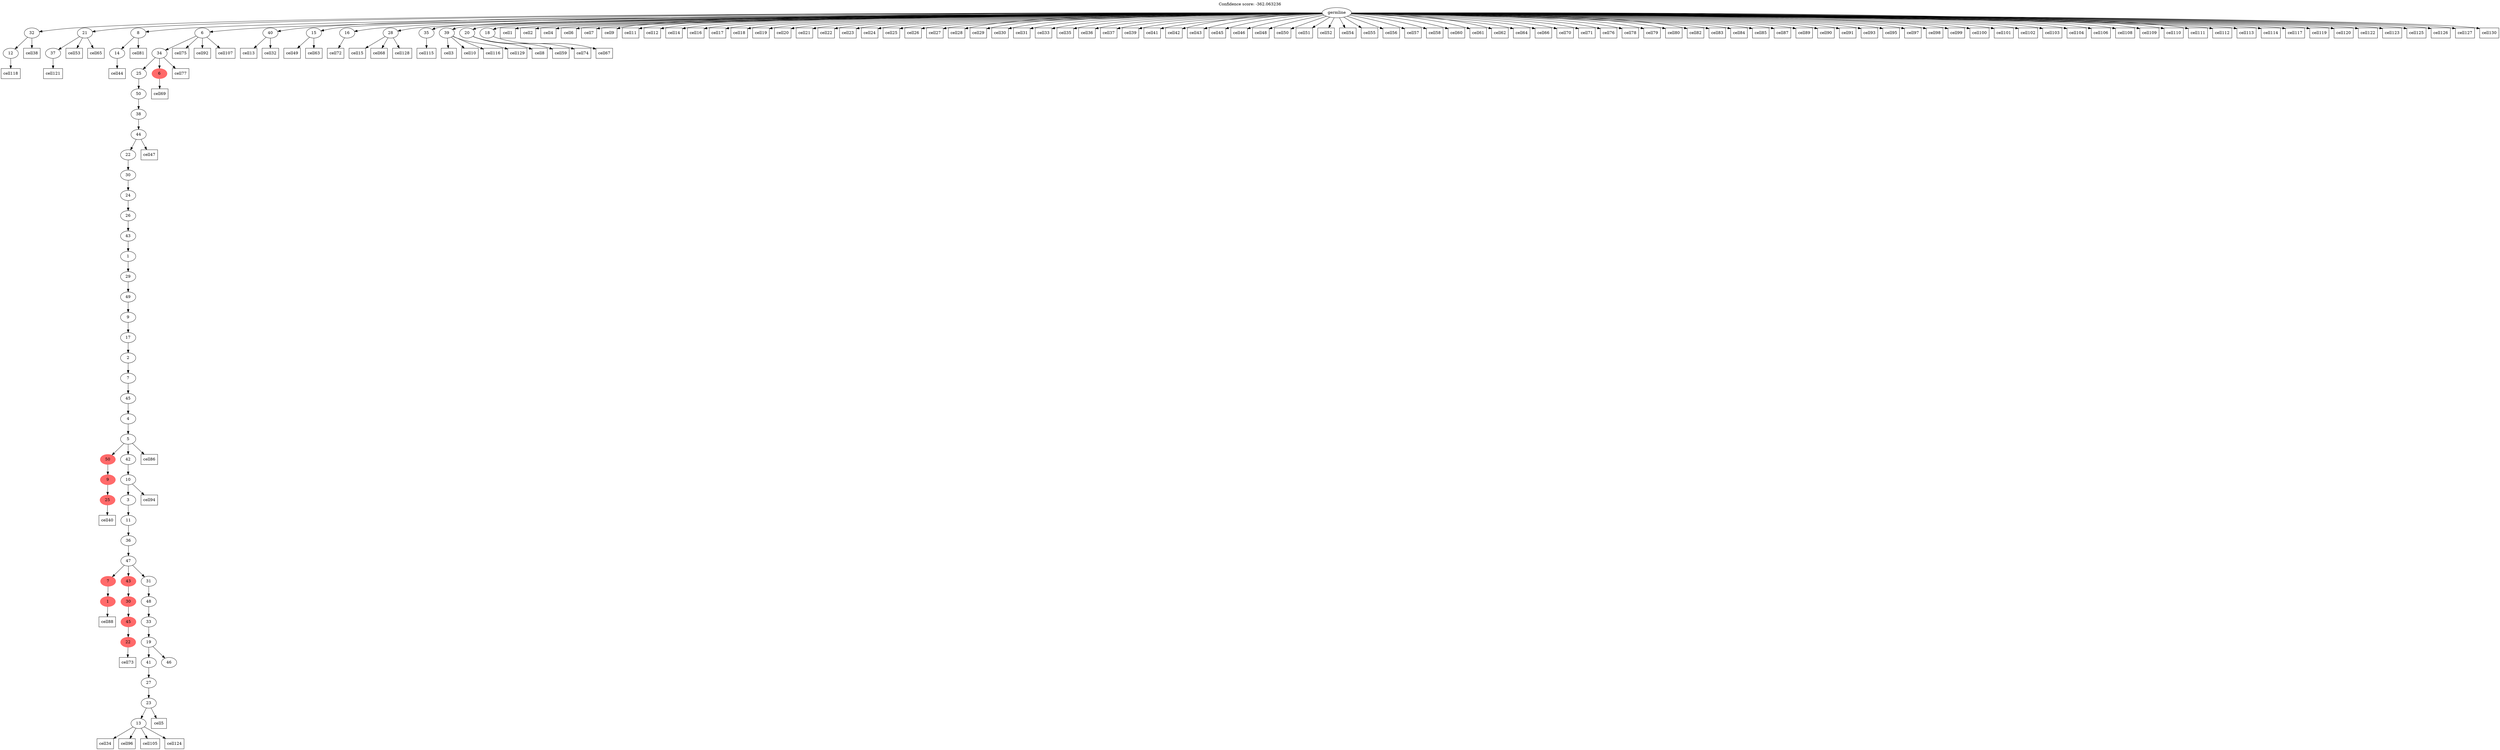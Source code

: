 digraph g {
	"56" -> "57";
	"57" [label="12"];
	"54" -> "55";
	"55" [label="37"];
	"50" -> "51";
	"51" [label="14"];
	"47" -> "48";
	"48" [color=indianred1, style=filled, label="25"];
	"46" -> "47";
	"47" [color=indianred1, style=filled, label="9"];
	"44" -> "45";
	"45" [color=indianred1, style=filled, label="1"];
	"42" -> "43";
	"43" [color=indianred1, style=filled, label="22"];
	"41" -> "42";
	"42" [color=indianred1, style=filled, label="45"];
	"40" -> "41";
	"41" [color=indianred1, style=filled, label="30"];
	"37" -> "38";
	"38" [label="13"];
	"36" -> "37";
	"37" [label="23"];
	"35" -> "36";
	"36" [label="27"];
	"34" -> "35";
	"35" [label="41"];
	"34" -> "39";
	"39" [label="46"];
	"33" -> "34";
	"34" [label="19"];
	"32" -> "33";
	"33" [label="33"];
	"31" -> "32";
	"32" [label="48"];
	"30" -> "31";
	"31" [label="31"];
	"30" -> "40";
	"40" [color=indianred1, style=filled, label="43"];
	"30" -> "44";
	"44" [color=indianred1, style=filled, label="7"];
	"29" -> "30";
	"30" [label="47"];
	"28" -> "29";
	"29" [label="36"];
	"27" -> "28";
	"28" [label="11"];
	"26" -> "27";
	"27" [label="3"];
	"25" -> "26";
	"26" [label="10"];
	"24" -> "25";
	"25" [label="42"];
	"24" -> "46";
	"46" [color=indianred1, style=filled, label="50"];
	"23" -> "24";
	"24" [label="5"];
	"22" -> "23";
	"23" [label="4"];
	"21" -> "22";
	"22" [label="45"];
	"20" -> "21";
	"21" [label="7"];
	"19" -> "20";
	"20" [label="2"];
	"18" -> "19";
	"19" [label="17"];
	"17" -> "18";
	"18" [label="9"];
	"16" -> "17";
	"17" [label="49"];
	"15" -> "16";
	"16" [label="29"];
	"14" -> "15";
	"15" [label="1"];
	"13" -> "14";
	"14" [label="43"];
	"12" -> "13";
	"13" [label="26"];
	"11" -> "12";
	"12" [label="24"];
	"10" -> "11";
	"11" [label="30"];
	"9" -> "10";
	"10" [label="22"];
	"8" -> "9";
	"9" [label="44"];
	"7" -> "8";
	"8" [label="38"];
	"6" -> "7";
	"7" [label="50"];
	"5" -> "6";
	"6" [label="25"];
	"5" -> "49";
	"49" [color=indianred1, style=filled, label="6"];
	"4" -> "5";
	"5" [label="34"];
	"0" -> "1";
	"1" [label="40"];
	"0" -> "2";
	"2" [label="15"];
	"0" -> "3";
	"3" [label="16"];
	"0" -> "4";
	"4" [label="6"];
	"0" -> "50";
	"50" [label="8"];
	"0" -> "52";
	"52" [label="28"];
	"0" -> "53";
	"53" [label="35"];
	"0" -> "54";
	"54" [label="21"];
	"0" -> "56";
	"56" [label="32"];
	"0" -> "58";
	"58" [label="39"];
	"0" -> "59";
	"59" [label="20"];
	"0" -> "60";
	"60" [label="18"];
	"0" [label="germline"];
	"0" -> "cell1";
	"cell1" [shape=box];
	"0" -> "cell2";
	"cell2" [shape=box];
	"58" -> "cell3";
	"cell3" [shape=box];
	"0" -> "cell4";
	"cell4" [shape=box];
	"37" -> "cell5";
	"cell5" [shape=box];
	"0" -> "cell6";
	"cell6" [shape=box];
	"0" -> "cell7";
	"cell7" [shape=box];
	"59" -> "cell8";
	"cell8" [shape=box];
	"0" -> "cell9";
	"cell9" [shape=box];
	"58" -> "cell10";
	"cell10" [shape=box];
	"0" -> "cell11";
	"cell11" [shape=box];
	"0" -> "cell12";
	"cell12" [shape=box];
	"1" -> "cell13";
	"cell13" [shape=box];
	"0" -> "cell14";
	"cell14" [shape=box];
	"52" -> "cell15";
	"cell15" [shape=box];
	"0" -> "cell16";
	"cell16" [shape=box];
	"0" -> "cell17";
	"cell17" [shape=box];
	"0" -> "cell18";
	"cell18" [shape=box];
	"0" -> "cell19";
	"cell19" [shape=box];
	"0" -> "cell20";
	"cell20" [shape=box];
	"0" -> "cell21";
	"cell21" [shape=box];
	"0" -> "cell22";
	"cell22" [shape=box];
	"0" -> "cell23";
	"cell23" [shape=box];
	"0" -> "cell24";
	"cell24" [shape=box];
	"0" -> "cell25";
	"cell25" [shape=box];
	"0" -> "cell26";
	"cell26" [shape=box];
	"0" -> "cell27";
	"cell27" [shape=box];
	"0" -> "cell28";
	"cell28" [shape=box];
	"0" -> "cell29";
	"cell29" [shape=box];
	"0" -> "cell30";
	"cell30" [shape=box];
	"0" -> "cell31";
	"cell31" [shape=box];
	"1" -> "cell32";
	"cell32" [shape=box];
	"0" -> "cell33";
	"cell33" [shape=box];
	"38" -> "cell34";
	"cell34" [shape=box];
	"0" -> "cell35";
	"cell35" [shape=box];
	"0" -> "cell36";
	"cell36" [shape=box];
	"0" -> "cell37";
	"cell37" [shape=box];
	"56" -> "cell38";
	"cell38" [shape=box];
	"0" -> "cell39";
	"cell39" [shape=box];
	"48" -> "cell40";
	"cell40" [shape=box];
	"0" -> "cell41";
	"cell41" [shape=box];
	"0" -> "cell42";
	"cell42" [shape=box];
	"0" -> "cell43";
	"cell43" [shape=box];
	"51" -> "cell44";
	"cell44" [shape=box];
	"0" -> "cell45";
	"cell45" [shape=box];
	"0" -> "cell46";
	"cell46" [shape=box];
	"9" -> "cell47";
	"cell47" [shape=box];
	"0" -> "cell48";
	"cell48" [shape=box];
	"2" -> "cell49";
	"cell49" [shape=box];
	"0" -> "cell50";
	"cell50" [shape=box];
	"0" -> "cell51";
	"cell51" [shape=box];
	"0" -> "cell52";
	"cell52" [shape=box];
	"54" -> "cell53";
	"cell53" [shape=box];
	"0" -> "cell54";
	"cell54" [shape=box];
	"0" -> "cell55";
	"cell55" [shape=box];
	"0" -> "cell56";
	"cell56" [shape=box];
	"0" -> "cell57";
	"cell57" [shape=box];
	"0" -> "cell58";
	"cell58" [shape=box];
	"59" -> "cell59";
	"cell59" [shape=box];
	"0" -> "cell60";
	"cell60" [shape=box];
	"0" -> "cell61";
	"cell61" [shape=box];
	"0" -> "cell62";
	"cell62" [shape=box];
	"2" -> "cell63";
	"cell63" [shape=box];
	"0" -> "cell64";
	"cell64" [shape=box];
	"54" -> "cell65";
	"cell65" [shape=box];
	"0" -> "cell66";
	"cell66" [shape=box];
	"60" -> "cell67";
	"cell67" [shape=box];
	"52" -> "cell68";
	"cell68" [shape=box];
	"49" -> "cell69";
	"cell69" [shape=box];
	"0" -> "cell70";
	"cell70" [shape=box];
	"0" -> "cell71";
	"cell71" [shape=box];
	"3" -> "cell72";
	"cell72" [shape=box];
	"43" -> "cell73";
	"cell73" [shape=box];
	"59" -> "cell74";
	"cell74" [shape=box];
	"4" -> "cell75";
	"cell75" [shape=box];
	"0" -> "cell76";
	"cell76" [shape=box];
	"5" -> "cell77";
	"cell77" [shape=box];
	"0" -> "cell78";
	"cell78" [shape=box];
	"0" -> "cell79";
	"cell79" [shape=box];
	"0" -> "cell80";
	"cell80" [shape=box];
	"50" -> "cell81";
	"cell81" [shape=box];
	"0" -> "cell82";
	"cell82" [shape=box];
	"0" -> "cell83";
	"cell83" [shape=box];
	"0" -> "cell84";
	"cell84" [shape=box];
	"0" -> "cell85";
	"cell85" [shape=box];
	"24" -> "cell86";
	"cell86" [shape=box];
	"0" -> "cell87";
	"cell87" [shape=box];
	"45" -> "cell88";
	"cell88" [shape=box];
	"0" -> "cell89";
	"cell89" [shape=box];
	"0" -> "cell90";
	"cell90" [shape=box];
	"0" -> "cell91";
	"cell91" [shape=box];
	"4" -> "cell92";
	"cell92" [shape=box];
	"0" -> "cell93";
	"cell93" [shape=box];
	"26" -> "cell94";
	"cell94" [shape=box];
	"0" -> "cell95";
	"cell95" [shape=box];
	"38" -> "cell96";
	"cell96" [shape=box];
	"0" -> "cell97";
	"cell97" [shape=box];
	"0" -> "cell98";
	"cell98" [shape=box];
	"0" -> "cell99";
	"cell99" [shape=box];
	"0" -> "cell100";
	"cell100" [shape=box];
	"0" -> "cell101";
	"cell101" [shape=box];
	"0" -> "cell102";
	"cell102" [shape=box];
	"0" -> "cell103";
	"cell103" [shape=box];
	"0" -> "cell104";
	"cell104" [shape=box];
	"38" -> "cell105";
	"cell105" [shape=box];
	"0" -> "cell106";
	"cell106" [shape=box];
	"4" -> "cell107";
	"cell107" [shape=box];
	"0" -> "cell108";
	"cell108" [shape=box];
	"0" -> "cell109";
	"cell109" [shape=box];
	"0" -> "cell110";
	"cell110" [shape=box];
	"0" -> "cell111";
	"cell111" [shape=box];
	"0" -> "cell112";
	"cell112" [shape=box];
	"0" -> "cell113";
	"cell113" [shape=box];
	"0" -> "cell114";
	"cell114" [shape=box];
	"53" -> "cell115";
	"cell115" [shape=box];
	"58" -> "cell116";
	"cell116" [shape=box];
	"0" -> "cell117";
	"cell117" [shape=box];
	"57" -> "cell118";
	"cell118" [shape=box];
	"0" -> "cell119";
	"cell119" [shape=box];
	"0" -> "cell120";
	"cell120" [shape=box];
	"55" -> "cell121";
	"cell121" [shape=box];
	"0" -> "cell122";
	"cell122" [shape=box];
	"0" -> "cell123";
	"cell123" [shape=box];
	"38" -> "cell124";
	"cell124" [shape=box];
	"0" -> "cell125";
	"cell125" [shape=box];
	"0" -> "cell126";
	"cell126" [shape=box];
	"0" -> "cell127";
	"cell127" [shape=box];
	"52" -> "cell128";
	"cell128" [shape=box];
	"58" -> "cell129";
	"cell129" [shape=box];
	"0" -> "cell130";
	"cell130" [shape=box];
	labelloc="t";
	label="Confidence score: -362.063236";
}
